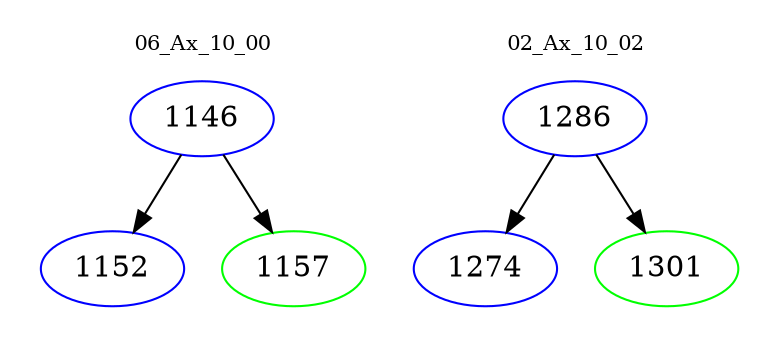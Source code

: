 digraph{
subgraph cluster_0 {
color = white
label = "06_Ax_10_00";
fontsize=10;
T0_1146 [label="1146", color="blue"]
T0_1146 -> T0_1152 [color="black"]
T0_1152 [label="1152", color="blue"]
T0_1146 -> T0_1157 [color="black"]
T0_1157 [label="1157", color="green"]
}
subgraph cluster_1 {
color = white
label = "02_Ax_10_02";
fontsize=10;
T1_1286 [label="1286", color="blue"]
T1_1286 -> T1_1274 [color="black"]
T1_1274 [label="1274", color="blue"]
T1_1286 -> T1_1301 [color="black"]
T1_1301 [label="1301", color="green"]
}
}
